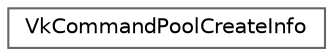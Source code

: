 digraph "类继承关系图"
{
 // LATEX_PDF_SIZE
  bgcolor="transparent";
  edge [fontname=Helvetica,fontsize=10,labelfontname=Helvetica,labelfontsize=10];
  node [fontname=Helvetica,fontsize=10,shape=box,height=0.2,width=0.4];
  rankdir="LR";
  Node0 [id="Node000000",label="VkCommandPoolCreateInfo",height=0.2,width=0.4,color="grey40", fillcolor="white", style="filled",URL="$struct_vk_command_pool_create_info.html",tooltip=" "];
}
